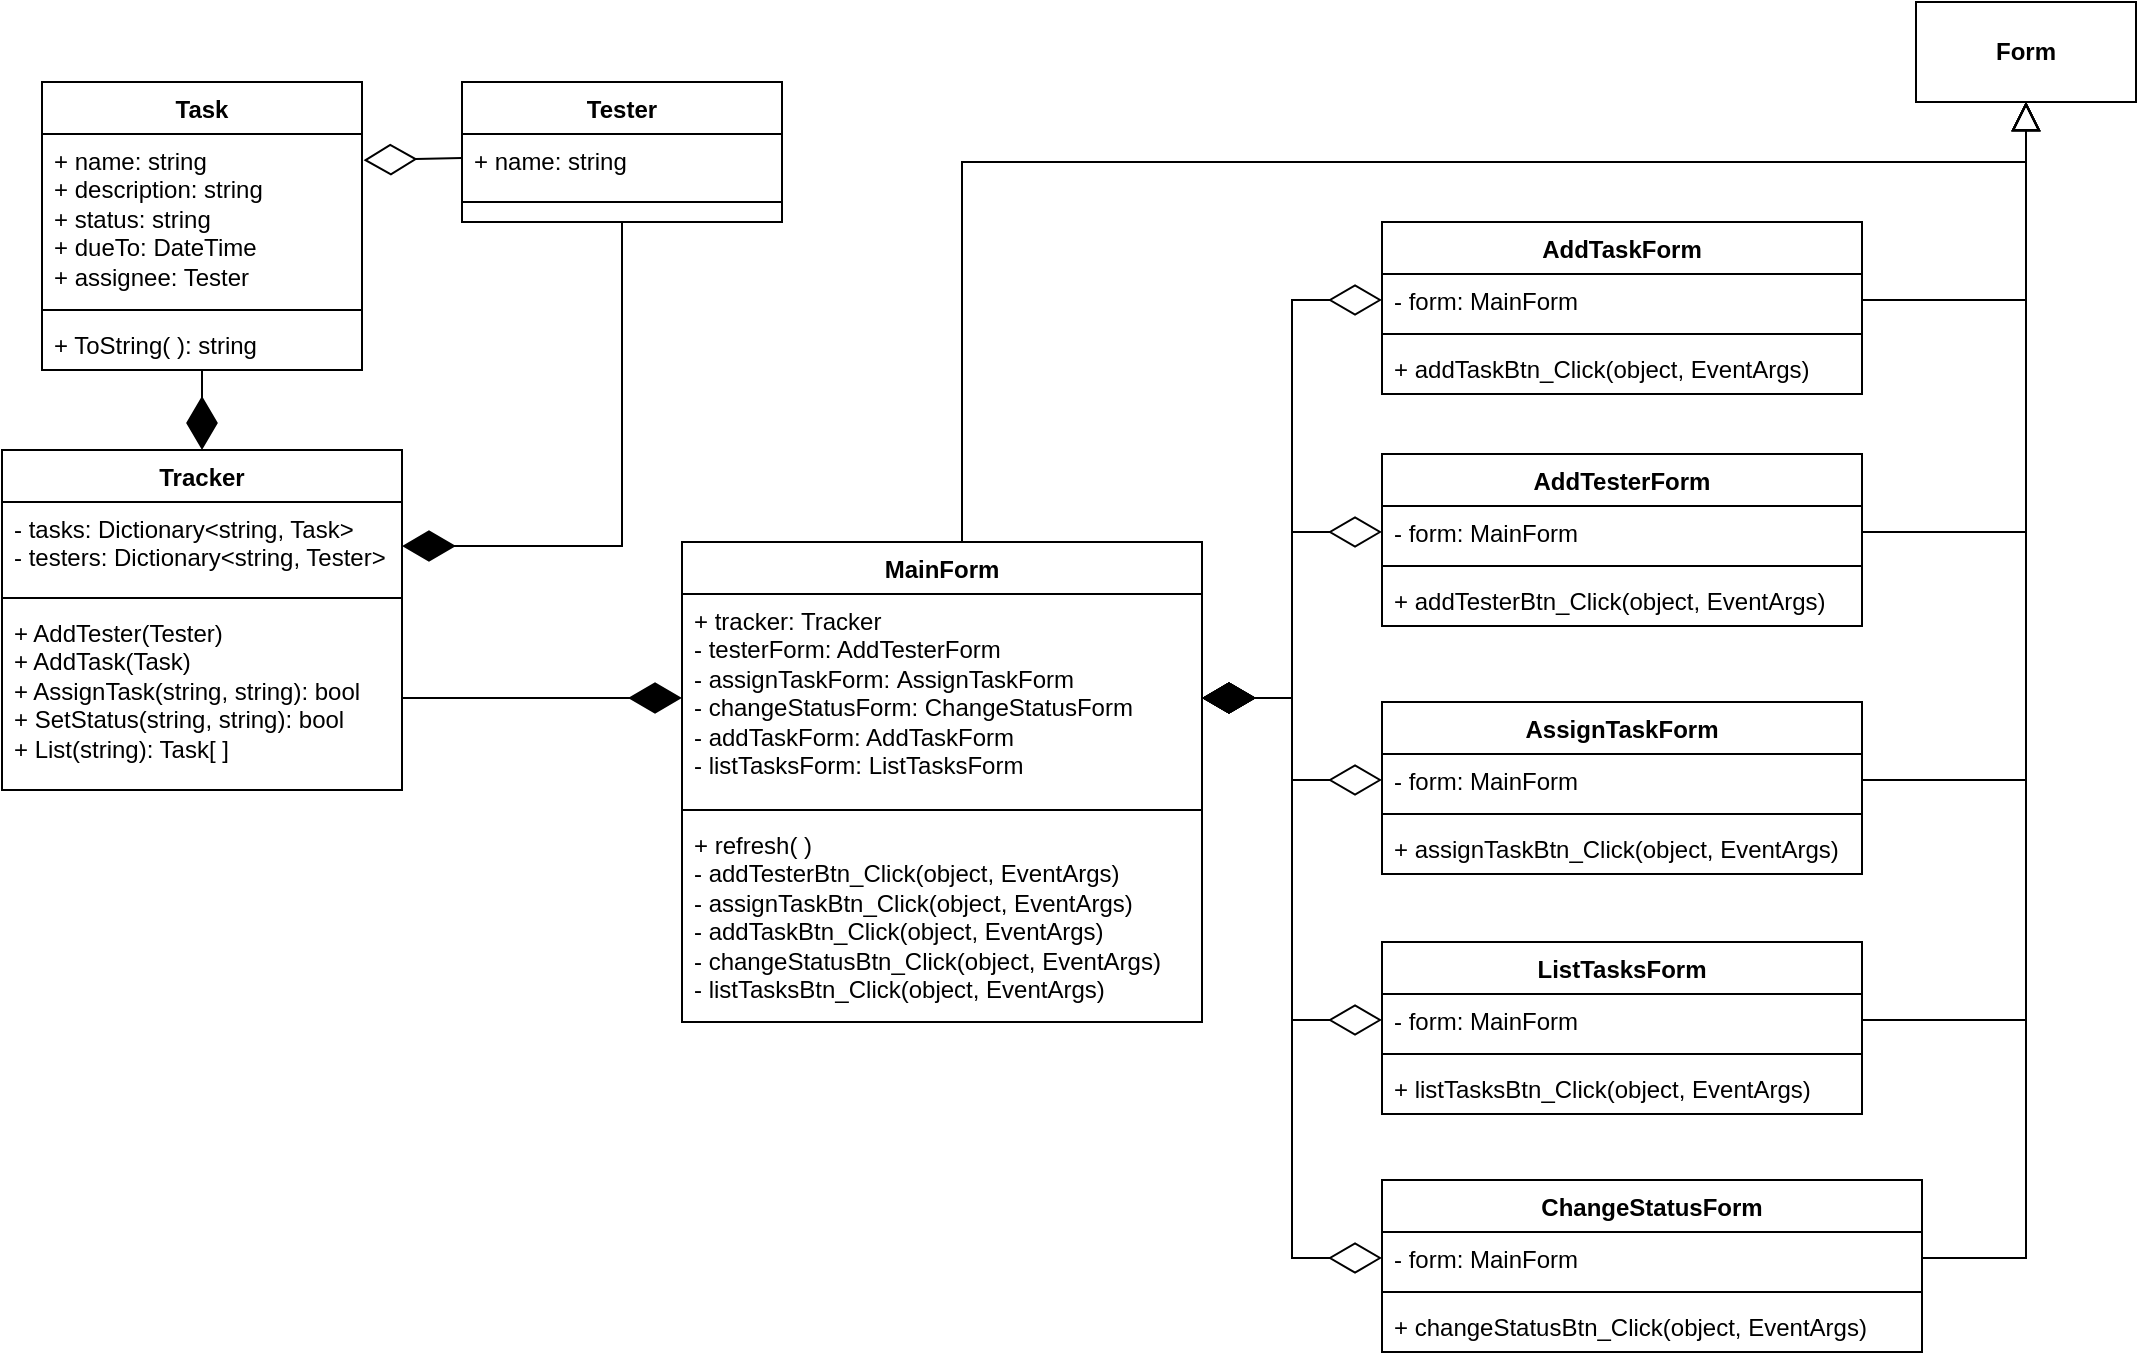 <mxfile version="24.7.14">
  <diagram name="Страница — 1" id="wMiGqEO-0glnp5uPPuF9">
    <mxGraphModel dx="2960" dy="1930" grid="1" gridSize="10" guides="1" tooltips="1" connect="1" arrows="1" fold="1" page="1" pageScale="1" pageWidth="827" pageHeight="1169" math="0" shadow="0">
      <root>
        <mxCell id="0" />
        <mxCell id="1" parent="0" />
        <mxCell id="NorWEVuiTPAekWZKlJ2_-26" style="edgeStyle=orthogonalEdgeStyle;rounded=0;orthogonalLoop=1;jettySize=auto;html=1;exitX=0.5;exitY=1;exitDx=0;exitDy=0;entryX=1;entryY=0.5;entryDx=0;entryDy=0;endArrow=none;endFill=0;startArrow=block;startFill=0;endSize=6;startSize=12;" edge="1" parent="1" source="NorWEVuiTPAekWZKlJ2_-1" target="NorWEVuiTPAekWZKlJ2_-23">
          <mxGeometry relative="1" as="geometry" />
        </mxCell>
        <mxCell id="NorWEVuiTPAekWZKlJ2_-27" style="edgeStyle=orthogonalEdgeStyle;rounded=0;orthogonalLoop=1;jettySize=auto;html=1;exitX=0.5;exitY=1;exitDx=0;exitDy=0;entryX=1;entryY=0.5;entryDx=0;entryDy=0;endArrow=none;endFill=0;startArrow=block;startFill=0;endSize=6;startSize=12;" edge="1" parent="1" source="NorWEVuiTPAekWZKlJ2_-1" target="NorWEVuiTPAekWZKlJ2_-19">
          <mxGeometry relative="1" as="geometry" />
        </mxCell>
        <mxCell id="NorWEVuiTPAekWZKlJ2_-28" style="edgeStyle=orthogonalEdgeStyle;rounded=0;orthogonalLoop=1;jettySize=auto;html=1;exitX=0.5;exitY=1;exitDx=0;exitDy=0;entryX=1;entryY=0.5;entryDx=0;entryDy=0;endArrow=none;endFill=0;startArrow=block;startFill=0;endSize=6;startSize=12;" edge="1" parent="1" source="NorWEVuiTPAekWZKlJ2_-1" target="NorWEVuiTPAekWZKlJ2_-15">
          <mxGeometry relative="1" as="geometry" />
        </mxCell>
        <mxCell id="NorWEVuiTPAekWZKlJ2_-29" style="edgeStyle=orthogonalEdgeStyle;rounded=0;orthogonalLoop=1;jettySize=auto;html=1;exitX=0.5;exitY=1;exitDx=0;exitDy=0;entryX=1;entryY=0.5;entryDx=0;entryDy=0;endArrow=none;endFill=0;startArrow=block;startFill=0;endSize=6;startSize=12;" edge="1" parent="1" source="NorWEVuiTPAekWZKlJ2_-1" target="NorWEVuiTPAekWZKlJ2_-7">
          <mxGeometry relative="1" as="geometry" />
        </mxCell>
        <mxCell id="NorWEVuiTPAekWZKlJ2_-30" style="edgeStyle=orthogonalEdgeStyle;rounded=0;orthogonalLoop=1;jettySize=auto;html=1;exitX=0.5;exitY=1;exitDx=0;exitDy=0;entryX=1;entryY=0.5;entryDx=0;entryDy=0;endArrow=none;endFill=0;startArrow=block;startFill=0;endSize=6;startSize=12;" edge="1" parent="1" source="NorWEVuiTPAekWZKlJ2_-1" target="NorWEVuiTPAekWZKlJ2_-11">
          <mxGeometry relative="1" as="geometry" />
        </mxCell>
        <mxCell id="NorWEVuiTPAekWZKlJ2_-31" style="edgeStyle=orthogonalEdgeStyle;rounded=0;orthogonalLoop=1;jettySize=auto;html=1;exitX=0.5;exitY=1;exitDx=0;exitDy=0;entryX=0.5;entryY=0;entryDx=0;entryDy=0;endArrow=none;endFill=0;startArrow=block;startFill=0;endSize=6;startSize=12;" edge="1" parent="1" source="NorWEVuiTPAekWZKlJ2_-1" target="NorWEVuiTPAekWZKlJ2_-2">
          <mxGeometry relative="1" as="geometry">
            <Array as="points">
              <mxPoint x="-358" y="-10" />
              <mxPoint x="-890" y="-10" />
            </Array>
          </mxGeometry>
        </mxCell>
        <mxCell id="NorWEVuiTPAekWZKlJ2_-1" value="&lt;b&gt;Form&lt;/b&gt;" style="html=1;whiteSpace=wrap;" vertex="1" parent="1">
          <mxGeometry x="-413" y="-90" width="110" height="50" as="geometry" />
        </mxCell>
        <mxCell id="NorWEVuiTPAekWZKlJ2_-2" value="MainForm" style="swimlane;fontStyle=1;align=center;verticalAlign=top;childLayout=stackLayout;horizontal=1;startSize=26;horizontalStack=0;resizeParent=1;resizeParentMax=0;resizeLast=0;collapsible=1;marginBottom=0;whiteSpace=wrap;html=1;" vertex="1" parent="1">
          <mxGeometry x="-1030" y="180" width="260" height="240" as="geometry" />
        </mxCell>
        <mxCell id="NorWEVuiTPAekWZKlJ2_-3" value="+ tracker: Tracker&lt;div&gt;- testerForm: AddTesterForm&lt;/div&gt;&lt;div&gt;-&amp;nbsp;assignTaskForm:&amp;nbsp;AssignTaskForm&lt;/div&gt;&lt;div&gt;-&amp;nbsp;changeStatusForm: ChangeStatusForm&lt;/div&gt;&lt;div&gt;- addTaskForm: A&lt;span style=&quot;background-color: initial;&quot;&gt;ddTaskForm&lt;/span&gt;&lt;/div&gt;&lt;div&gt;&lt;span style=&quot;background-color: initial;&quot;&gt;- listTasksForm: L&lt;/span&gt;&lt;span style=&quot;background-color: initial;&quot;&gt;istTasksForm&lt;/span&gt;&lt;/div&gt;" style="text;strokeColor=none;fillColor=none;align=left;verticalAlign=top;spacingLeft=4;spacingRight=4;overflow=hidden;rotatable=0;points=[[0,0.5],[1,0.5]];portConstraint=eastwest;whiteSpace=wrap;html=1;" vertex="1" parent="NorWEVuiTPAekWZKlJ2_-2">
          <mxGeometry y="26" width="260" height="104" as="geometry" />
        </mxCell>
        <mxCell id="NorWEVuiTPAekWZKlJ2_-4" value="" style="line;strokeWidth=1;fillColor=none;align=left;verticalAlign=middle;spacingTop=-1;spacingLeft=3;spacingRight=3;rotatable=0;labelPosition=right;points=[];portConstraint=eastwest;strokeColor=inherit;" vertex="1" parent="NorWEVuiTPAekWZKlJ2_-2">
          <mxGeometry y="130" width="260" height="8" as="geometry" />
        </mxCell>
        <mxCell id="NorWEVuiTPAekWZKlJ2_-5" value="+ refresh( )&lt;div&gt;-&amp;nbsp;addTesterBtn_Click(object, EventArgs)&lt;/div&gt;&lt;div&gt;-&amp;nbsp;assignTaskBtn_Click(object, EventArgs)&lt;br&gt;&lt;/div&gt;&lt;div&gt;-&amp;nbsp;addTaskBtn_Click(object, EventArgs)&lt;br&gt;&lt;/div&gt;&lt;div&gt;-&amp;nbsp;changeStatusBtn_Click(object, EventArgs)&lt;br&gt;&lt;/div&gt;&lt;div&gt;-&amp;nbsp;listTasksBtn_Click(object, EventArgs)&lt;br&gt;&lt;/div&gt;" style="text;strokeColor=none;fillColor=none;align=left;verticalAlign=top;spacingLeft=4;spacingRight=4;overflow=hidden;rotatable=0;points=[[0,0.5],[1,0.5]];portConstraint=eastwest;whiteSpace=wrap;html=1;" vertex="1" parent="NorWEVuiTPAekWZKlJ2_-2">
          <mxGeometry y="138" width="260" height="102" as="geometry" />
        </mxCell>
        <mxCell id="NorWEVuiTPAekWZKlJ2_-6" value="&lt;span style=&quot;text-align: left; background-color: initial;&quot;&gt;L&lt;/span&gt;&lt;span style=&quot;text-align: left; background-color: initial;&quot;&gt;istTasksForm&lt;/span&gt;" style="swimlane;fontStyle=1;align=center;verticalAlign=top;childLayout=stackLayout;horizontal=1;startSize=26;horizontalStack=0;resizeParent=1;resizeParentMax=0;resizeLast=0;collapsible=1;marginBottom=0;whiteSpace=wrap;html=1;" vertex="1" parent="1">
          <mxGeometry x="-680" y="380" width="240" height="86" as="geometry" />
        </mxCell>
        <mxCell id="NorWEVuiTPAekWZKlJ2_-7" value="- form: MainForm" style="text;strokeColor=none;fillColor=none;align=left;verticalAlign=top;spacingLeft=4;spacingRight=4;overflow=hidden;rotatable=0;points=[[0,0.5],[1,0.5]];portConstraint=eastwest;whiteSpace=wrap;html=1;" vertex="1" parent="NorWEVuiTPAekWZKlJ2_-6">
          <mxGeometry y="26" width="240" height="26" as="geometry" />
        </mxCell>
        <mxCell id="NorWEVuiTPAekWZKlJ2_-8" value="" style="line;strokeWidth=1;fillColor=none;align=left;verticalAlign=middle;spacingTop=-1;spacingLeft=3;spacingRight=3;rotatable=0;labelPosition=right;points=[];portConstraint=eastwest;strokeColor=inherit;" vertex="1" parent="NorWEVuiTPAekWZKlJ2_-6">
          <mxGeometry y="52" width="240" height="8" as="geometry" />
        </mxCell>
        <mxCell id="NorWEVuiTPAekWZKlJ2_-9" value="+ listTasksBtn_Click(object, EventArgs)" style="text;strokeColor=none;fillColor=none;align=left;verticalAlign=top;spacingLeft=4;spacingRight=4;overflow=hidden;rotatable=0;points=[[0,0.5],[1,0.5]];portConstraint=eastwest;whiteSpace=wrap;html=1;" vertex="1" parent="NorWEVuiTPAekWZKlJ2_-6">
          <mxGeometry y="60" width="240" height="26" as="geometry" />
        </mxCell>
        <mxCell id="NorWEVuiTPAekWZKlJ2_-10" value="&lt;div style=&quot;text-align: left;&quot;&gt;&lt;span style=&quot;background-color: initial;&quot;&gt;ChangeStatusForm&lt;/span&gt;&lt;/div&gt;" style="swimlane;fontStyle=1;align=center;verticalAlign=top;childLayout=stackLayout;horizontal=1;startSize=26;horizontalStack=0;resizeParent=1;resizeParentMax=0;resizeLast=0;collapsible=1;marginBottom=0;whiteSpace=wrap;html=1;" vertex="1" parent="1">
          <mxGeometry x="-680" y="499" width="270" height="86" as="geometry" />
        </mxCell>
        <mxCell id="NorWEVuiTPAekWZKlJ2_-11" value="- form: MainForm" style="text;strokeColor=none;fillColor=none;align=left;verticalAlign=top;spacingLeft=4;spacingRight=4;overflow=hidden;rotatable=0;points=[[0,0.5],[1,0.5]];portConstraint=eastwest;whiteSpace=wrap;html=1;" vertex="1" parent="NorWEVuiTPAekWZKlJ2_-10">
          <mxGeometry y="26" width="270" height="26" as="geometry" />
        </mxCell>
        <mxCell id="NorWEVuiTPAekWZKlJ2_-12" value="" style="line;strokeWidth=1;fillColor=none;align=left;verticalAlign=middle;spacingTop=-1;spacingLeft=3;spacingRight=3;rotatable=0;labelPosition=right;points=[];portConstraint=eastwest;strokeColor=inherit;" vertex="1" parent="NorWEVuiTPAekWZKlJ2_-10">
          <mxGeometry y="52" width="270" height="8" as="geometry" />
        </mxCell>
        <mxCell id="NorWEVuiTPAekWZKlJ2_-13" value="+ changeStatusBtn_Click(object, EventArgs)" style="text;strokeColor=none;fillColor=none;align=left;verticalAlign=top;spacingLeft=4;spacingRight=4;overflow=hidden;rotatable=0;points=[[0,0.5],[1,0.5]];portConstraint=eastwest;whiteSpace=wrap;html=1;" vertex="1" parent="NorWEVuiTPAekWZKlJ2_-10">
          <mxGeometry y="60" width="270" height="26" as="geometry" />
        </mxCell>
        <mxCell id="NorWEVuiTPAekWZKlJ2_-14" value="&lt;div style=&quot;text-align: left;&quot;&gt;&lt;span style=&quot;background-color: initial;&quot;&gt;AssignTaskForm&lt;/span&gt;&lt;/div&gt;" style="swimlane;fontStyle=1;align=center;verticalAlign=top;childLayout=stackLayout;horizontal=1;startSize=26;horizontalStack=0;resizeParent=1;resizeParentMax=0;resizeLast=0;collapsible=1;marginBottom=0;whiteSpace=wrap;html=1;" vertex="1" parent="1">
          <mxGeometry x="-680" y="260" width="240" height="86" as="geometry" />
        </mxCell>
        <mxCell id="NorWEVuiTPAekWZKlJ2_-15" value="- form: MainForm" style="text;strokeColor=none;fillColor=none;align=left;verticalAlign=top;spacingLeft=4;spacingRight=4;overflow=hidden;rotatable=0;points=[[0,0.5],[1,0.5]];portConstraint=eastwest;whiteSpace=wrap;html=1;" vertex="1" parent="NorWEVuiTPAekWZKlJ2_-14">
          <mxGeometry y="26" width="240" height="26" as="geometry" />
        </mxCell>
        <mxCell id="NorWEVuiTPAekWZKlJ2_-16" value="" style="line;strokeWidth=1;fillColor=none;align=left;verticalAlign=middle;spacingTop=-1;spacingLeft=3;spacingRight=3;rotatable=0;labelPosition=right;points=[];portConstraint=eastwest;strokeColor=inherit;" vertex="1" parent="NorWEVuiTPAekWZKlJ2_-14">
          <mxGeometry y="52" width="240" height="8" as="geometry" />
        </mxCell>
        <mxCell id="NorWEVuiTPAekWZKlJ2_-17" value="+ assignTaskBtn_Click(object, EventArgs)" style="text;strokeColor=none;fillColor=none;align=left;verticalAlign=top;spacingLeft=4;spacingRight=4;overflow=hidden;rotatable=0;points=[[0,0.5],[1,0.5]];portConstraint=eastwest;whiteSpace=wrap;html=1;" vertex="1" parent="NorWEVuiTPAekWZKlJ2_-14">
          <mxGeometry y="60" width="240" height="26" as="geometry" />
        </mxCell>
        <mxCell id="NorWEVuiTPAekWZKlJ2_-18" value="&lt;div style=&quot;text-align: left;&quot;&gt;AddTesterForm&lt;br&gt;&lt;/div&gt;" style="swimlane;fontStyle=1;align=center;verticalAlign=top;childLayout=stackLayout;horizontal=1;startSize=26;horizontalStack=0;resizeParent=1;resizeParentMax=0;resizeLast=0;collapsible=1;marginBottom=0;whiteSpace=wrap;html=1;" vertex="1" parent="1">
          <mxGeometry x="-680" y="136" width="240" height="86" as="geometry" />
        </mxCell>
        <mxCell id="NorWEVuiTPAekWZKlJ2_-19" value="- form: MainForm" style="text;strokeColor=none;fillColor=none;align=left;verticalAlign=top;spacingLeft=4;spacingRight=4;overflow=hidden;rotatable=0;points=[[0,0.5],[1,0.5]];portConstraint=eastwest;whiteSpace=wrap;html=1;" vertex="1" parent="NorWEVuiTPAekWZKlJ2_-18">
          <mxGeometry y="26" width="240" height="26" as="geometry" />
        </mxCell>
        <mxCell id="NorWEVuiTPAekWZKlJ2_-20" value="" style="line;strokeWidth=1;fillColor=none;align=left;verticalAlign=middle;spacingTop=-1;spacingLeft=3;spacingRight=3;rotatable=0;labelPosition=right;points=[];portConstraint=eastwest;strokeColor=inherit;" vertex="1" parent="NorWEVuiTPAekWZKlJ2_-18">
          <mxGeometry y="52" width="240" height="8" as="geometry" />
        </mxCell>
        <mxCell id="NorWEVuiTPAekWZKlJ2_-21" value="+ addTesterBtn_Click(object, EventArgs)" style="text;strokeColor=none;fillColor=none;align=left;verticalAlign=top;spacingLeft=4;spacingRight=4;overflow=hidden;rotatable=0;points=[[0,0.5],[1,0.5]];portConstraint=eastwest;whiteSpace=wrap;html=1;" vertex="1" parent="NorWEVuiTPAekWZKlJ2_-18">
          <mxGeometry y="60" width="240" height="26" as="geometry" />
        </mxCell>
        <mxCell id="NorWEVuiTPAekWZKlJ2_-22" value="&lt;div style=&quot;text-align: left;&quot;&gt;AddTaskForm&lt;br&gt;&lt;/div&gt;" style="swimlane;fontStyle=1;align=center;verticalAlign=top;childLayout=stackLayout;horizontal=1;startSize=26;horizontalStack=0;resizeParent=1;resizeParentMax=0;resizeLast=0;collapsible=1;marginBottom=0;whiteSpace=wrap;html=1;" vertex="1" parent="1">
          <mxGeometry x="-680" y="20" width="240" height="86" as="geometry" />
        </mxCell>
        <mxCell id="NorWEVuiTPAekWZKlJ2_-23" value="- form: MainForm" style="text;strokeColor=none;fillColor=none;align=left;verticalAlign=top;spacingLeft=4;spacingRight=4;overflow=hidden;rotatable=0;points=[[0,0.5],[1,0.5]];portConstraint=eastwest;whiteSpace=wrap;html=1;" vertex="1" parent="NorWEVuiTPAekWZKlJ2_-22">
          <mxGeometry y="26" width="240" height="26" as="geometry" />
        </mxCell>
        <mxCell id="NorWEVuiTPAekWZKlJ2_-24" value="" style="line;strokeWidth=1;fillColor=none;align=left;verticalAlign=middle;spacingTop=-1;spacingLeft=3;spacingRight=3;rotatable=0;labelPosition=right;points=[];portConstraint=eastwest;strokeColor=inherit;" vertex="1" parent="NorWEVuiTPAekWZKlJ2_-22">
          <mxGeometry y="52" width="240" height="8" as="geometry" />
        </mxCell>
        <mxCell id="NorWEVuiTPAekWZKlJ2_-25" value="+ addTaskBtn_Click(object, EventArgs)" style="text;strokeColor=none;fillColor=none;align=left;verticalAlign=top;spacingLeft=4;spacingRight=4;overflow=hidden;rotatable=0;points=[[0,0.5],[1,0.5]];portConstraint=eastwest;whiteSpace=wrap;html=1;" vertex="1" parent="NorWEVuiTPAekWZKlJ2_-22">
          <mxGeometry y="60" width="240" height="26" as="geometry" />
        </mxCell>
        <mxCell id="NorWEVuiTPAekWZKlJ2_-32" style="edgeStyle=orthogonalEdgeStyle;rounded=0;orthogonalLoop=1;jettySize=auto;html=1;exitX=1;exitY=0.5;exitDx=0;exitDy=0;entryX=0;entryY=0.5;entryDx=0;entryDy=0;endArrow=diamondThin;endFill=0;startArrow=diamondThin;startFill=1;endSize=24;startSize=24;" edge="1" parent="1" source="NorWEVuiTPAekWZKlJ2_-3" target="NorWEVuiTPAekWZKlJ2_-23">
          <mxGeometry relative="1" as="geometry" />
        </mxCell>
        <mxCell id="NorWEVuiTPAekWZKlJ2_-34" style="edgeStyle=orthogonalEdgeStyle;rounded=0;orthogonalLoop=1;jettySize=auto;html=1;exitX=1;exitY=0.5;exitDx=0;exitDy=0;entryX=0;entryY=0.5;entryDx=0;entryDy=0;endArrow=diamondThin;endFill=0;startArrow=diamondThin;startFill=1;endSize=24;startSize=24;" edge="1" parent="1" source="NorWEVuiTPAekWZKlJ2_-3" target="NorWEVuiTPAekWZKlJ2_-19">
          <mxGeometry relative="1" as="geometry" />
        </mxCell>
        <mxCell id="NorWEVuiTPAekWZKlJ2_-35" style="edgeStyle=orthogonalEdgeStyle;rounded=0;orthogonalLoop=1;jettySize=auto;html=1;exitX=1;exitY=0.5;exitDx=0;exitDy=0;entryX=0;entryY=0.5;entryDx=0;entryDy=0;endArrow=diamondThin;endFill=0;startArrow=diamondThin;startFill=1;endSize=24;startSize=24;" edge="1" parent="1" source="NorWEVuiTPAekWZKlJ2_-3" target="NorWEVuiTPAekWZKlJ2_-15">
          <mxGeometry relative="1" as="geometry" />
        </mxCell>
        <mxCell id="NorWEVuiTPAekWZKlJ2_-36" style="edgeStyle=orthogonalEdgeStyle;rounded=0;orthogonalLoop=1;jettySize=auto;html=1;exitX=1;exitY=0.5;exitDx=0;exitDy=0;entryX=0;entryY=0.5;entryDx=0;entryDy=0;endArrow=diamondThin;endFill=0;startArrow=diamondThin;startFill=1;endSize=24;startSize=24;" edge="1" parent="1" source="NorWEVuiTPAekWZKlJ2_-3" target="NorWEVuiTPAekWZKlJ2_-7">
          <mxGeometry relative="1" as="geometry" />
        </mxCell>
        <mxCell id="NorWEVuiTPAekWZKlJ2_-37" style="edgeStyle=orthogonalEdgeStyle;rounded=0;orthogonalLoop=1;jettySize=auto;html=1;exitX=1;exitY=0.5;exitDx=0;exitDy=0;entryX=0;entryY=0.5;entryDx=0;entryDy=0;endArrow=diamondThin;endFill=0;startArrow=diamondThin;startFill=1;endSize=24;startSize=24;" edge="1" parent="1" source="NorWEVuiTPAekWZKlJ2_-3" target="NorWEVuiTPAekWZKlJ2_-11">
          <mxGeometry relative="1" as="geometry" />
        </mxCell>
        <mxCell id="NorWEVuiTPAekWZKlJ2_-38" style="edgeStyle=none;curved=1;rounded=0;orthogonalLoop=1;jettySize=auto;html=1;exitX=0.5;exitY=1;exitDx=0;exitDy=0;entryX=0.5;entryY=0;entryDx=0;entryDy=0;fontSize=12;startSize=8;endSize=24;endArrow=diamondThin;endFill=1;" edge="1" parent="1" source="NorWEVuiTPAekWZKlJ2_-39" target="NorWEVuiTPAekWZKlJ2_-47">
          <mxGeometry relative="1" as="geometry" />
        </mxCell>
        <mxCell id="NorWEVuiTPAekWZKlJ2_-39" value="Task" style="swimlane;fontStyle=1;align=center;verticalAlign=top;childLayout=stackLayout;horizontal=1;startSize=26;horizontalStack=0;resizeParent=1;resizeParentMax=0;resizeLast=0;collapsible=1;marginBottom=0;whiteSpace=wrap;html=1;" vertex="1" parent="1">
          <mxGeometry x="-1350" y="-50" width="160" height="144" as="geometry" />
        </mxCell>
        <mxCell id="NorWEVuiTPAekWZKlJ2_-40" value="+ name: string&lt;div&gt;+ description: string&lt;/div&gt;&lt;div&gt;+ status: string&lt;/div&gt;&lt;div&gt;+ dueTo: DateTime&lt;/div&gt;&lt;div&gt;+ assignee: Tester&lt;/div&gt;" style="text;strokeColor=none;fillColor=none;align=left;verticalAlign=top;spacingLeft=4;spacingRight=4;overflow=hidden;rotatable=0;points=[[0,0.5],[1,0.5]];portConstraint=eastwest;whiteSpace=wrap;html=1;" vertex="1" parent="NorWEVuiTPAekWZKlJ2_-39">
          <mxGeometry y="26" width="160" height="84" as="geometry" />
        </mxCell>
        <mxCell id="NorWEVuiTPAekWZKlJ2_-41" value="" style="line;strokeWidth=1;fillColor=none;align=left;verticalAlign=middle;spacingTop=-1;spacingLeft=3;spacingRight=3;rotatable=0;labelPosition=right;points=[];portConstraint=eastwest;strokeColor=inherit;" vertex="1" parent="NorWEVuiTPAekWZKlJ2_-39">
          <mxGeometry y="110" width="160" height="8" as="geometry" />
        </mxCell>
        <mxCell id="NorWEVuiTPAekWZKlJ2_-42" value="+ ToString( ): string" style="text;strokeColor=none;fillColor=none;align=left;verticalAlign=top;spacingLeft=4;spacingRight=4;overflow=hidden;rotatable=0;points=[[0,0.5],[1,0.5]];portConstraint=eastwest;whiteSpace=wrap;html=1;" vertex="1" parent="NorWEVuiTPAekWZKlJ2_-39">
          <mxGeometry y="118" width="160" height="26" as="geometry" />
        </mxCell>
        <mxCell id="NorWEVuiTPAekWZKlJ2_-43" style="edgeStyle=orthogonalEdgeStyle;rounded=0;orthogonalLoop=1;jettySize=auto;html=1;exitX=0.5;exitY=1;exitDx=0;exitDy=0;entryX=1;entryY=0.5;entryDx=0;entryDy=0;fontSize=12;startSize=8;endSize=24;endArrow=diamondThin;endFill=1;" edge="1" parent="1" source="NorWEVuiTPAekWZKlJ2_-44" target="NorWEVuiTPAekWZKlJ2_-48">
          <mxGeometry relative="1" as="geometry" />
        </mxCell>
        <mxCell id="NorWEVuiTPAekWZKlJ2_-44" value="Tester" style="swimlane;fontStyle=1;align=center;verticalAlign=top;childLayout=stackLayout;horizontal=1;startSize=26;horizontalStack=0;resizeParent=1;resizeParentMax=0;resizeLast=0;collapsible=1;marginBottom=0;whiteSpace=wrap;html=1;" vertex="1" parent="1">
          <mxGeometry x="-1140" y="-50" width="160" height="70" as="geometry" />
        </mxCell>
        <mxCell id="NorWEVuiTPAekWZKlJ2_-45" value="+ name: string&lt;div&gt;&lt;br&gt;&lt;/div&gt;" style="text;strokeColor=none;fillColor=none;align=left;verticalAlign=top;spacingLeft=4;spacingRight=4;overflow=hidden;rotatable=0;points=[[0,0.5],[1,0.5]];portConstraint=eastwest;whiteSpace=wrap;html=1;" vertex="1" parent="NorWEVuiTPAekWZKlJ2_-44">
          <mxGeometry y="26" width="160" height="24" as="geometry" />
        </mxCell>
        <mxCell id="NorWEVuiTPAekWZKlJ2_-46" value="&#xa;&#xa;" style="line;strokeWidth=1;fillColor=none;align=left;verticalAlign=middle;spacingTop=-1;spacingLeft=3;spacingRight=3;rotatable=0;labelPosition=right;points=[];portConstraint=eastwest;strokeColor=inherit;" vertex="1" parent="NorWEVuiTPAekWZKlJ2_-44">
          <mxGeometry y="50" width="160" height="20" as="geometry" />
        </mxCell>
        <mxCell id="NorWEVuiTPAekWZKlJ2_-47" value="Tracker" style="swimlane;fontStyle=1;align=center;verticalAlign=top;childLayout=stackLayout;horizontal=1;startSize=26;horizontalStack=0;resizeParent=1;resizeParentMax=0;resizeLast=0;collapsible=1;marginBottom=0;whiteSpace=wrap;html=1;" vertex="1" parent="1">
          <mxGeometry x="-1370" y="134" width="200" height="170" as="geometry" />
        </mxCell>
        <mxCell id="NorWEVuiTPAekWZKlJ2_-48" value="- tasks: Dictionary&amp;lt;string, Task&amp;gt;&lt;div&gt;- testers: Dictionary&amp;lt;string, Tester&amp;gt;&lt;br&gt;&lt;/div&gt;" style="text;strokeColor=none;fillColor=none;align=left;verticalAlign=top;spacingLeft=4;spacingRight=4;overflow=hidden;rotatable=0;points=[[0,0.5],[1,0.5]];portConstraint=eastwest;whiteSpace=wrap;html=1;" vertex="1" parent="NorWEVuiTPAekWZKlJ2_-47">
          <mxGeometry y="26" width="200" height="44" as="geometry" />
        </mxCell>
        <mxCell id="NorWEVuiTPAekWZKlJ2_-49" value="" style="line;strokeWidth=1;fillColor=none;align=left;verticalAlign=middle;spacingTop=-1;spacingLeft=3;spacingRight=3;rotatable=0;labelPosition=right;points=[];portConstraint=eastwest;strokeColor=inherit;" vertex="1" parent="NorWEVuiTPAekWZKlJ2_-47">
          <mxGeometry y="70" width="200" height="8" as="geometry" />
        </mxCell>
        <mxCell id="NorWEVuiTPAekWZKlJ2_-50" value="+ AddTester(Tester)&lt;div&gt;+ AddTask(Task)&lt;/div&gt;&lt;div&gt;+ AssignTask(string, string): bool&lt;/div&gt;&lt;div&gt;+ SetStatus(string, string): bool&lt;/div&gt;&lt;div&gt;+ List(string): Task[ ]&lt;/div&gt;" style="text;strokeColor=none;fillColor=none;align=left;verticalAlign=top;spacingLeft=4;spacingRight=4;overflow=hidden;rotatable=0;points=[[0,0.5],[1,0.5]];portConstraint=eastwest;whiteSpace=wrap;html=1;" vertex="1" parent="NorWEVuiTPAekWZKlJ2_-47">
          <mxGeometry y="78" width="200" height="92" as="geometry" />
        </mxCell>
        <mxCell id="NorWEVuiTPAekWZKlJ2_-51" value="" style="endArrow=diamondThin;endFill=0;endSize=24;html=1;rounded=0;fontSize=12;curved=1;entryX=1.005;entryY=0.156;entryDx=0;entryDy=0;exitX=0;exitY=0.5;exitDx=0;exitDy=0;entryPerimeter=0;" edge="1" parent="1" source="NorWEVuiTPAekWZKlJ2_-45" target="NorWEVuiTPAekWZKlJ2_-40">
          <mxGeometry width="160" relative="1" as="geometry">
            <mxPoint x="-1261" y="104" as="sourcePoint" />
            <mxPoint x="-1260" y="151" as="targetPoint" />
          </mxGeometry>
        </mxCell>
        <mxCell id="NorWEVuiTPAekWZKlJ2_-52" style="edgeStyle=orthogonalEdgeStyle;rounded=0;orthogonalLoop=1;jettySize=auto;html=1;exitX=1;exitY=0.5;exitDx=0;exitDy=0;entryX=0;entryY=0.5;entryDx=0;entryDy=0;endArrow=diamondThin;endFill=1;endSize=24;" edge="1" parent="1" source="NorWEVuiTPAekWZKlJ2_-50" target="NorWEVuiTPAekWZKlJ2_-3">
          <mxGeometry relative="1" as="geometry" />
        </mxCell>
      </root>
    </mxGraphModel>
  </diagram>
</mxfile>
